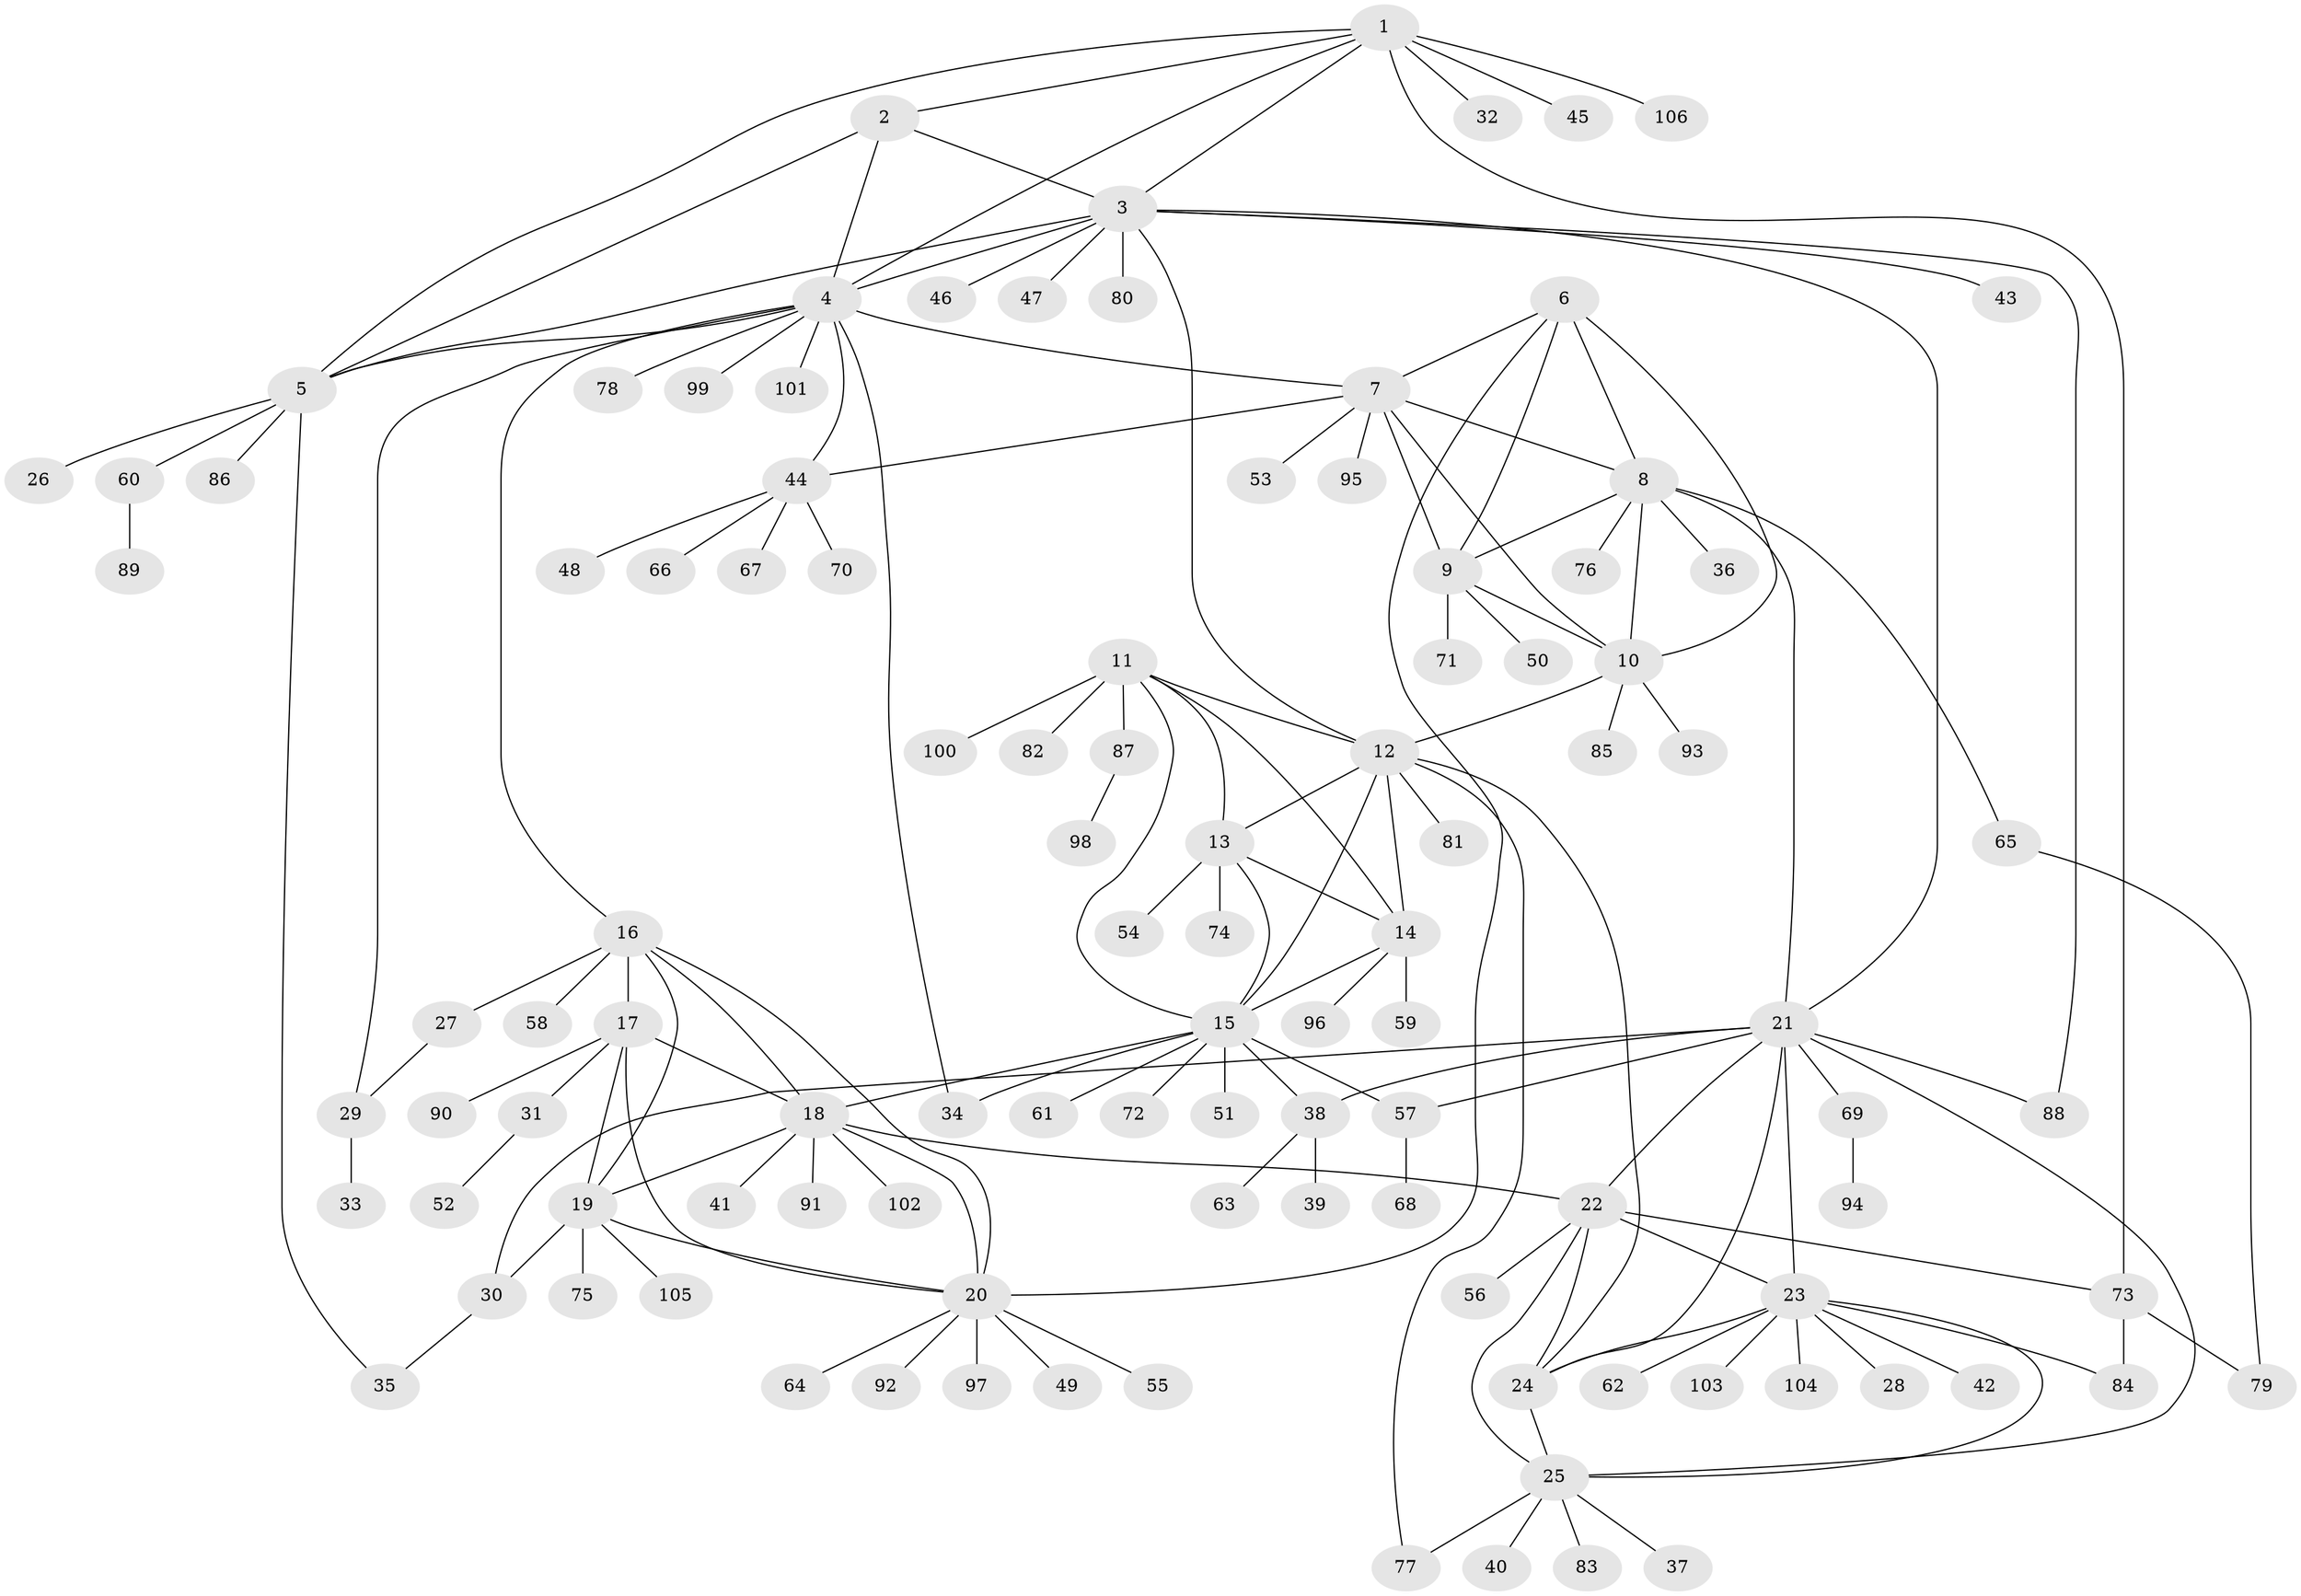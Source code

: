 // Generated by graph-tools (version 1.1) at 2025/15/03/09/25 04:15:59]
// undirected, 106 vertices, 153 edges
graph export_dot {
graph [start="1"]
  node [color=gray90,style=filled];
  1;
  2;
  3;
  4;
  5;
  6;
  7;
  8;
  9;
  10;
  11;
  12;
  13;
  14;
  15;
  16;
  17;
  18;
  19;
  20;
  21;
  22;
  23;
  24;
  25;
  26;
  27;
  28;
  29;
  30;
  31;
  32;
  33;
  34;
  35;
  36;
  37;
  38;
  39;
  40;
  41;
  42;
  43;
  44;
  45;
  46;
  47;
  48;
  49;
  50;
  51;
  52;
  53;
  54;
  55;
  56;
  57;
  58;
  59;
  60;
  61;
  62;
  63;
  64;
  65;
  66;
  67;
  68;
  69;
  70;
  71;
  72;
  73;
  74;
  75;
  76;
  77;
  78;
  79;
  80;
  81;
  82;
  83;
  84;
  85;
  86;
  87;
  88;
  89;
  90;
  91;
  92;
  93;
  94;
  95;
  96;
  97;
  98;
  99;
  100;
  101;
  102;
  103;
  104;
  105;
  106;
  1 -- 2;
  1 -- 3;
  1 -- 4;
  1 -- 5;
  1 -- 32;
  1 -- 45;
  1 -- 73;
  1 -- 106;
  2 -- 3;
  2 -- 4;
  2 -- 5;
  3 -- 4;
  3 -- 5;
  3 -- 12;
  3 -- 21;
  3 -- 43;
  3 -- 46;
  3 -- 47;
  3 -- 80;
  3 -- 88;
  4 -- 5;
  4 -- 7;
  4 -- 16;
  4 -- 29;
  4 -- 34;
  4 -- 44;
  4 -- 78;
  4 -- 99;
  4 -- 101;
  5 -- 26;
  5 -- 35;
  5 -- 60;
  5 -- 86;
  6 -- 7;
  6 -- 8;
  6 -- 9;
  6 -- 10;
  6 -- 20;
  7 -- 8;
  7 -- 9;
  7 -- 10;
  7 -- 44;
  7 -- 53;
  7 -- 95;
  8 -- 9;
  8 -- 10;
  8 -- 21;
  8 -- 36;
  8 -- 65;
  8 -- 76;
  9 -- 10;
  9 -- 50;
  9 -- 71;
  10 -- 12;
  10 -- 85;
  10 -- 93;
  11 -- 12;
  11 -- 13;
  11 -- 14;
  11 -- 15;
  11 -- 82;
  11 -- 87;
  11 -- 100;
  12 -- 13;
  12 -- 14;
  12 -- 15;
  12 -- 24;
  12 -- 77;
  12 -- 81;
  13 -- 14;
  13 -- 15;
  13 -- 54;
  13 -- 74;
  14 -- 15;
  14 -- 59;
  14 -- 96;
  15 -- 18;
  15 -- 34;
  15 -- 38;
  15 -- 51;
  15 -- 57;
  15 -- 61;
  15 -- 72;
  16 -- 17;
  16 -- 18;
  16 -- 19;
  16 -- 20;
  16 -- 27;
  16 -- 58;
  17 -- 18;
  17 -- 19;
  17 -- 20;
  17 -- 31;
  17 -- 90;
  18 -- 19;
  18 -- 20;
  18 -- 22;
  18 -- 41;
  18 -- 91;
  18 -- 102;
  19 -- 20;
  19 -- 30;
  19 -- 75;
  19 -- 105;
  20 -- 49;
  20 -- 55;
  20 -- 64;
  20 -- 92;
  20 -- 97;
  21 -- 22;
  21 -- 23;
  21 -- 24;
  21 -- 25;
  21 -- 30;
  21 -- 38;
  21 -- 57;
  21 -- 69;
  21 -- 88;
  22 -- 23;
  22 -- 24;
  22 -- 25;
  22 -- 56;
  22 -- 73;
  23 -- 24;
  23 -- 25;
  23 -- 28;
  23 -- 42;
  23 -- 62;
  23 -- 84;
  23 -- 103;
  23 -- 104;
  24 -- 25;
  25 -- 37;
  25 -- 40;
  25 -- 77;
  25 -- 83;
  27 -- 29;
  29 -- 33;
  30 -- 35;
  31 -- 52;
  38 -- 39;
  38 -- 63;
  44 -- 48;
  44 -- 66;
  44 -- 67;
  44 -- 70;
  57 -- 68;
  60 -- 89;
  65 -- 79;
  69 -- 94;
  73 -- 79;
  73 -- 84;
  87 -- 98;
}
